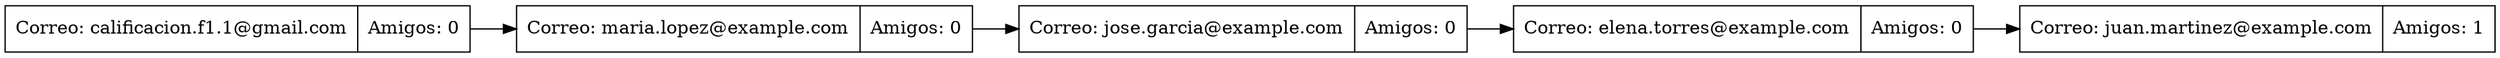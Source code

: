 digraph G {
  rankdir=LR;
  node [shape=record];
  node0 [label="{Correo: calificacion.f1.1@gmail.com| Amigos: 0}"];
  node1 [label="{Correo: maria.lopez@example.com| Amigos: 0}"];
  node0 -> node1;
  node2 [label="{Correo: jose.garcia@example.com| Amigos: 0}"];
  node1 -> node2;
  node3 [label="{Correo: elena.torres@example.com| Amigos: 0}"];
  node2 -> node3;
  node4 [label="{Correo: juan.martinez@example.com| Amigos: 1}"];
  node3 -> node4;
}
